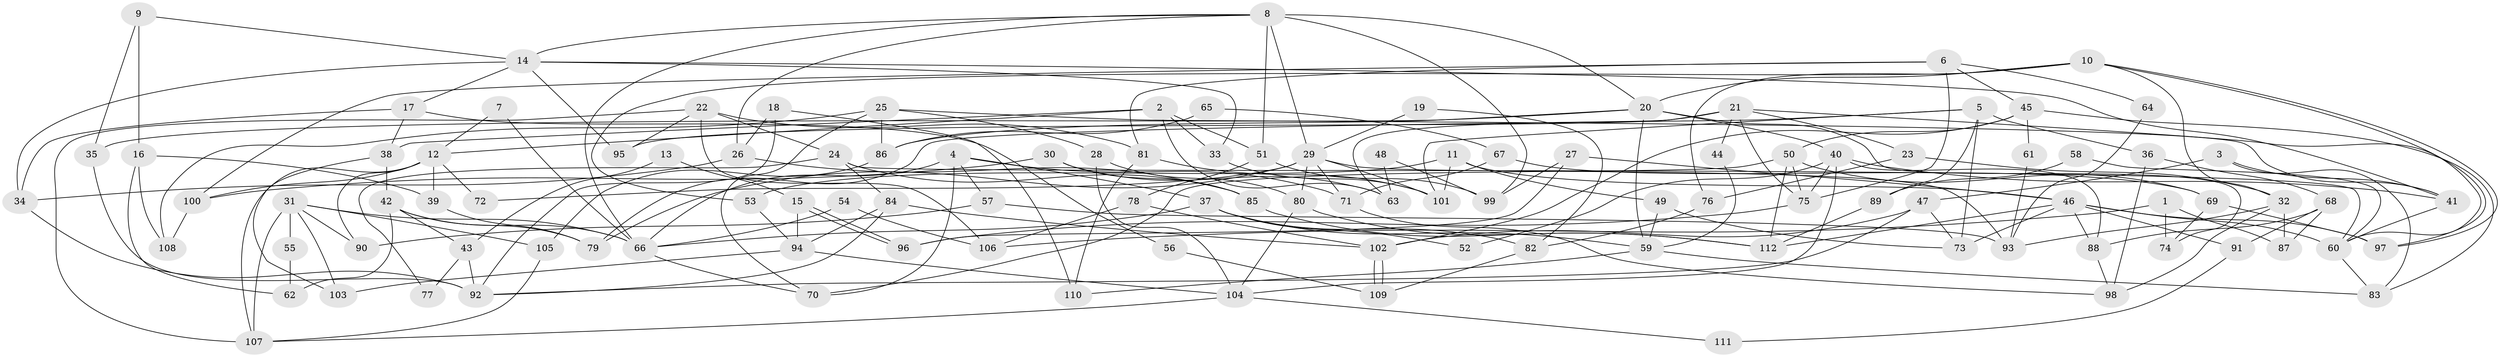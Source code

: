 // coarse degree distribution, {3: 0.1917808219178082, 5: 0.1780821917808219, 7: 0.136986301369863, 6: 0.0821917808219178, 8: 0.1095890410958904, 2: 0.1643835616438356, 4: 0.1095890410958904, 9: 0.0136986301369863, 10: 0.0136986301369863}
// Generated by graph-tools (version 1.1) at 2025/52/02/27/25 19:52:03]
// undirected, 112 vertices, 224 edges
graph export_dot {
graph [start="1"]
  node [color=gray90,style=filled];
  1;
  2;
  3;
  4;
  5;
  6;
  7;
  8;
  9;
  10;
  11;
  12;
  13;
  14;
  15;
  16;
  17;
  18;
  19;
  20;
  21;
  22;
  23;
  24;
  25;
  26;
  27;
  28;
  29;
  30;
  31;
  32;
  33;
  34;
  35;
  36;
  37;
  38;
  39;
  40;
  41;
  42;
  43;
  44;
  45;
  46;
  47;
  48;
  49;
  50;
  51;
  52;
  53;
  54;
  55;
  56;
  57;
  58;
  59;
  60;
  61;
  62;
  63;
  64;
  65;
  66;
  67;
  68;
  69;
  70;
  71;
  72;
  73;
  74;
  75;
  76;
  77;
  78;
  79;
  80;
  81;
  82;
  83;
  84;
  85;
  86;
  87;
  88;
  89;
  90;
  91;
  92;
  93;
  94;
  95;
  96;
  97;
  98;
  99;
  100;
  101;
  102;
  103;
  104;
  105;
  106;
  107;
  108;
  109;
  110;
  111;
  112;
  1 -- 106;
  1 -- 87;
  1 -- 74;
  2 -- 38;
  2 -- 33;
  2 -- 12;
  2 -- 51;
  2 -- 63;
  3 -- 41;
  3 -- 47;
  3 -- 83;
  4 -- 70;
  4 -- 37;
  4 -- 57;
  4 -- 66;
  4 -- 71;
  5 -- 73;
  5 -- 101;
  5 -- 36;
  5 -- 79;
  5 -- 89;
  6 -- 81;
  6 -- 45;
  6 -- 64;
  6 -- 75;
  6 -- 100;
  7 -- 66;
  7 -- 12;
  8 -- 66;
  8 -- 99;
  8 -- 14;
  8 -- 20;
  8 -- 26;
  8 -- 29;
  8 -- 51;
  9 -- 35;
  9 -- 14;
  9 -- 16;
  10 -- 20;
  10 -- 97;
  10 -- 97;
  10 -- 32;
  10 -- 53;
  10 -- 76;
  11 -- 46;
  11 -- 53;
  11 -- 49;
  11 -- 101;
  12 -- 100;
  12 -- 39;
  12 -- 72;
  12 -- 90;
  12 -- 107;
  13 -- 43;
  13 -- 15;
  14 -- 34;
  14 -- 17;
  14 -- 33;
  14 -- 41;
  14 -- 95;
  15 -- 96;
  15 -- 96;
  15 -- 94;
  16 -- 108;
  16 -- 39;
  16 -- 62;
  17 -- 38;
  17 -- 34;
  17 -- 56;
  18 -- 110;
  18 -- 92;
  18 -- 26;
  19 -- 29;
  19 -- 82;
  20 -- 40;
  20 -- 35;
  20 -- 59;
  20 -- 74;
  20 -- 86;
  21 -- 60;
  21 -- 75;
  21 -- 23;
  21 -- 44;
  21 -- 63;
  21 -- 95;
  22 -- 95;
  22 -- 107;
  22 -- 24;
  22 -- 81;
  22 -- 106;
  23 -- 32;
  23 -- 76;
  24 -- 85;
  24 -- 60;
  24 -- 77;
  24 -- 84;
  25 -- 86;
  25 -- 41;
  25 -- 28;
  25 -- 70;
  25 -- 108;
  26 -- 34;
  26 -- 85;
  27 -- 96;
  27 -- 46;
  27 -- 99;
  28 -- 80;
  28 -- 104;
  29 -- 79;
  29 -- 71;
  29 -- 72;
  29 -- 80;
  29 -- 93;
  29 -- 101;
  30 -- 63;
  30 -- 85;
  30 -- 100;
  31 -- 107;
  31 -- 90;
  31 -- 55;
  31 -- 66;
  31 -- 103;
  31 -- 105;
  32 -- 98;
  32 -- 87;
  32 -- 93;
  33 -- 101;
  34 -- 92;
  35 -- 92;
  36 -- 98;
  36 -- 68;
  37 -- 66;
  37 -- 59;
  37 -- 52;
  37 -- 82;
  38 -- 42;
  38 -- 103;
  39 -- 79;
  40 -- 75;
  40 -- 104;
  40 -- 41;
  40 -- 52;
  40 -- 88;
  41 -- 60;
  42 -- 79;
  42 -- 66;
  42 -- 43;
  42 -- 62;
  43 -- 92;
  43 -- 77;
  44 -- 59;
  45 -- 102;
  45 -- 83;
  45 -- 50;
  45 -- 61;
  46 -- 60;
  46 -- 97;
  46 -- 73;
  46 -- 88;
  46 -- 91;
  46 -- 112;
  47 -- 73;
  47 -- 92;
  47 -- 102;
  48 -- 99;
  48 -- 63;
  49 -- 59;
  49 -- 73;
  50 -- 70;
  50 -- 69;
  50 -- 75;
  50 -- 112;
  51 -- 78;
  51 -- 99;
  53 -- 94;
  54 -- 106;
  54 -- 66;
  55 -- 62;
  56 -- 109;
  57 -- 93;
  57 -- 90;
  58 -- 89;
  58 -- 60;
  59 -- 83;
  59 -- 110;
  60 -- 83;
  61 -- 93;
  64 -- 93;
  65 -- 86;
  65 -- 67;
  66 -- 70;
  67 -- 71;
  67 -- 69;
  68 -- 88;
  68 -- 87;
  68 -- 91;
  69 -- 74;
  69 -- 97;
  71 -- 98;
  75 -- 96;
  76 -- 82;
  78 -- 102;
  78 -- 106;
  80 -- 112;
  80 -- 104;
  81 -- 101;
  81 -- 110;
  82 -- 109;
  84 -- 102;
  84 -- 92;
  84 -- 94;
  85 -- 112;
  86 -- 105;
  88 -- 98;
  89 -- 112;
  91 -- 111;
  94 -- 104;
  94 -- 103;
  100 -- 108;
  102 -- 109;
  102 -- 109;
  104 -- 107;
  104 -- 111;
  105 -- 107;
}
